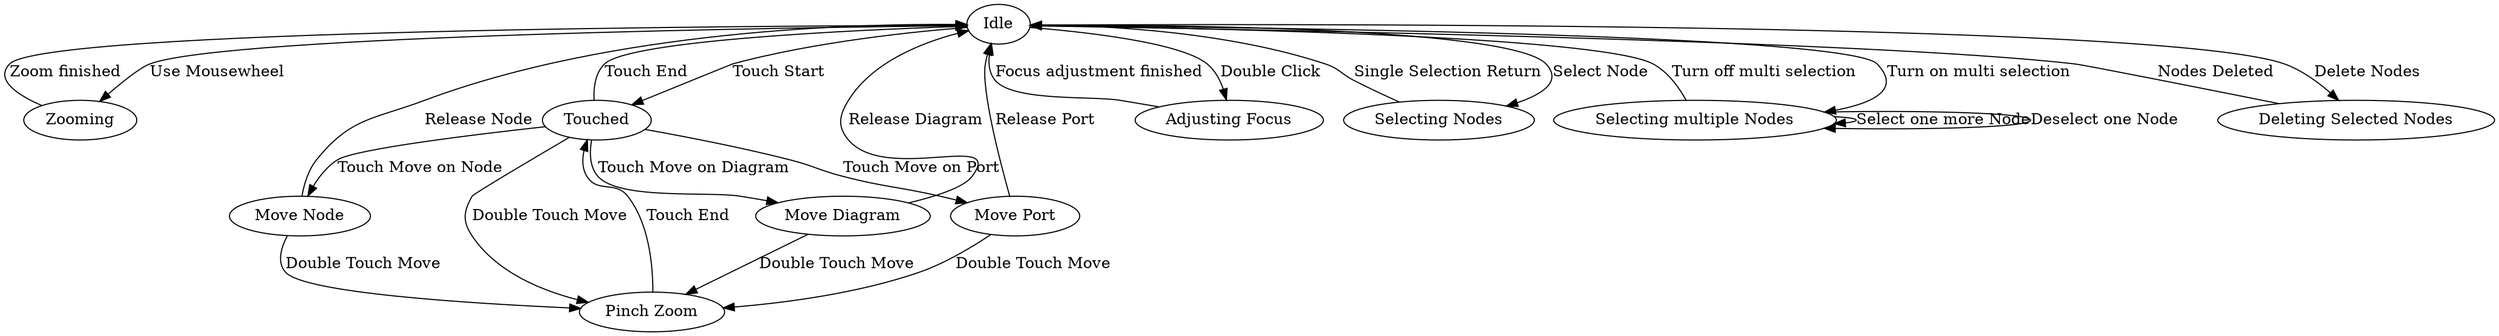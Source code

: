 digraph {
    "Idle" -> "Zooming" [ label = "Use Mousewheel" ]
    "Zooming" -> "Idle" [ label = "Zoom finished" ]

    "Idle"         -> "Touched"      [ label = "Touch Start" ]
    "Touched"      -> "Move Diagram" [ label = "Touch Move on Diagram" ]
    "Touched"      -> "Move Node"    [ label = "Touch Move on Node" ]
    "Touched"      -> "Move Port"    [ label = "Touch Move on Port" ]
    "Touched"      -> "Pinch Zoom"   [ label = "Double Touch Move" ]
    "Touched"      -> "Idle"         [ label = "Touch End" ]
    "Move Diagram" -> "Pinch Zoom"   [ label = "Double Touch Move" ]
    "Move Diagram" -> "Idle"         [ label = "Release Diagram" ]
    "Move Node"    -> "Pinch Zoom"   [ label = "Double Touch Move" ]
    "Move Node"    -> "Idle"         [ label = "Release Node" ]
    "Move Port"    -> "Pinch Zoom"   [ label = "Double Touch Move" ]
    "Move Port"    -> "Idle"         [ label = "Release Port" ]
    "Pinch Zoom"   -> "Touched"      [ label = "Touch End" ]


    "Idle" -> "Adjusting Focus" [ label = "Double Click" ]
    "Adjusting Focus" -> "Idle" [ label = "Focus adjustment finished" ]

    "Idle" -> "Selecting Nodes" [ label = "Select Node" ]
    "Selecting Nodes" -> "Idle" [ label = "Single Selection Return" ]

    "Idle" -> "Selecting multiple Nodes" [ label = "Turn on multi selection" ]
    "Selecting multiple Nodes" -> "Selecting multiple Nodes" [ label = "Select one more Node" ]
    "Selecting multiple Nodes" -> "Selecting multiple Nodes" [ label = "Deselect one Node" ]
    "Selecting multiple Nodes" -> "Idle" [ label = "Turn off multi selection" ]

    "Idle" -> "Deleting Selected Nodes" [ label = "Delete Nodes" ]
    "Deleting Selected Nodes" -> "Idle" [ label = "Nodes Deleted" ]
}
